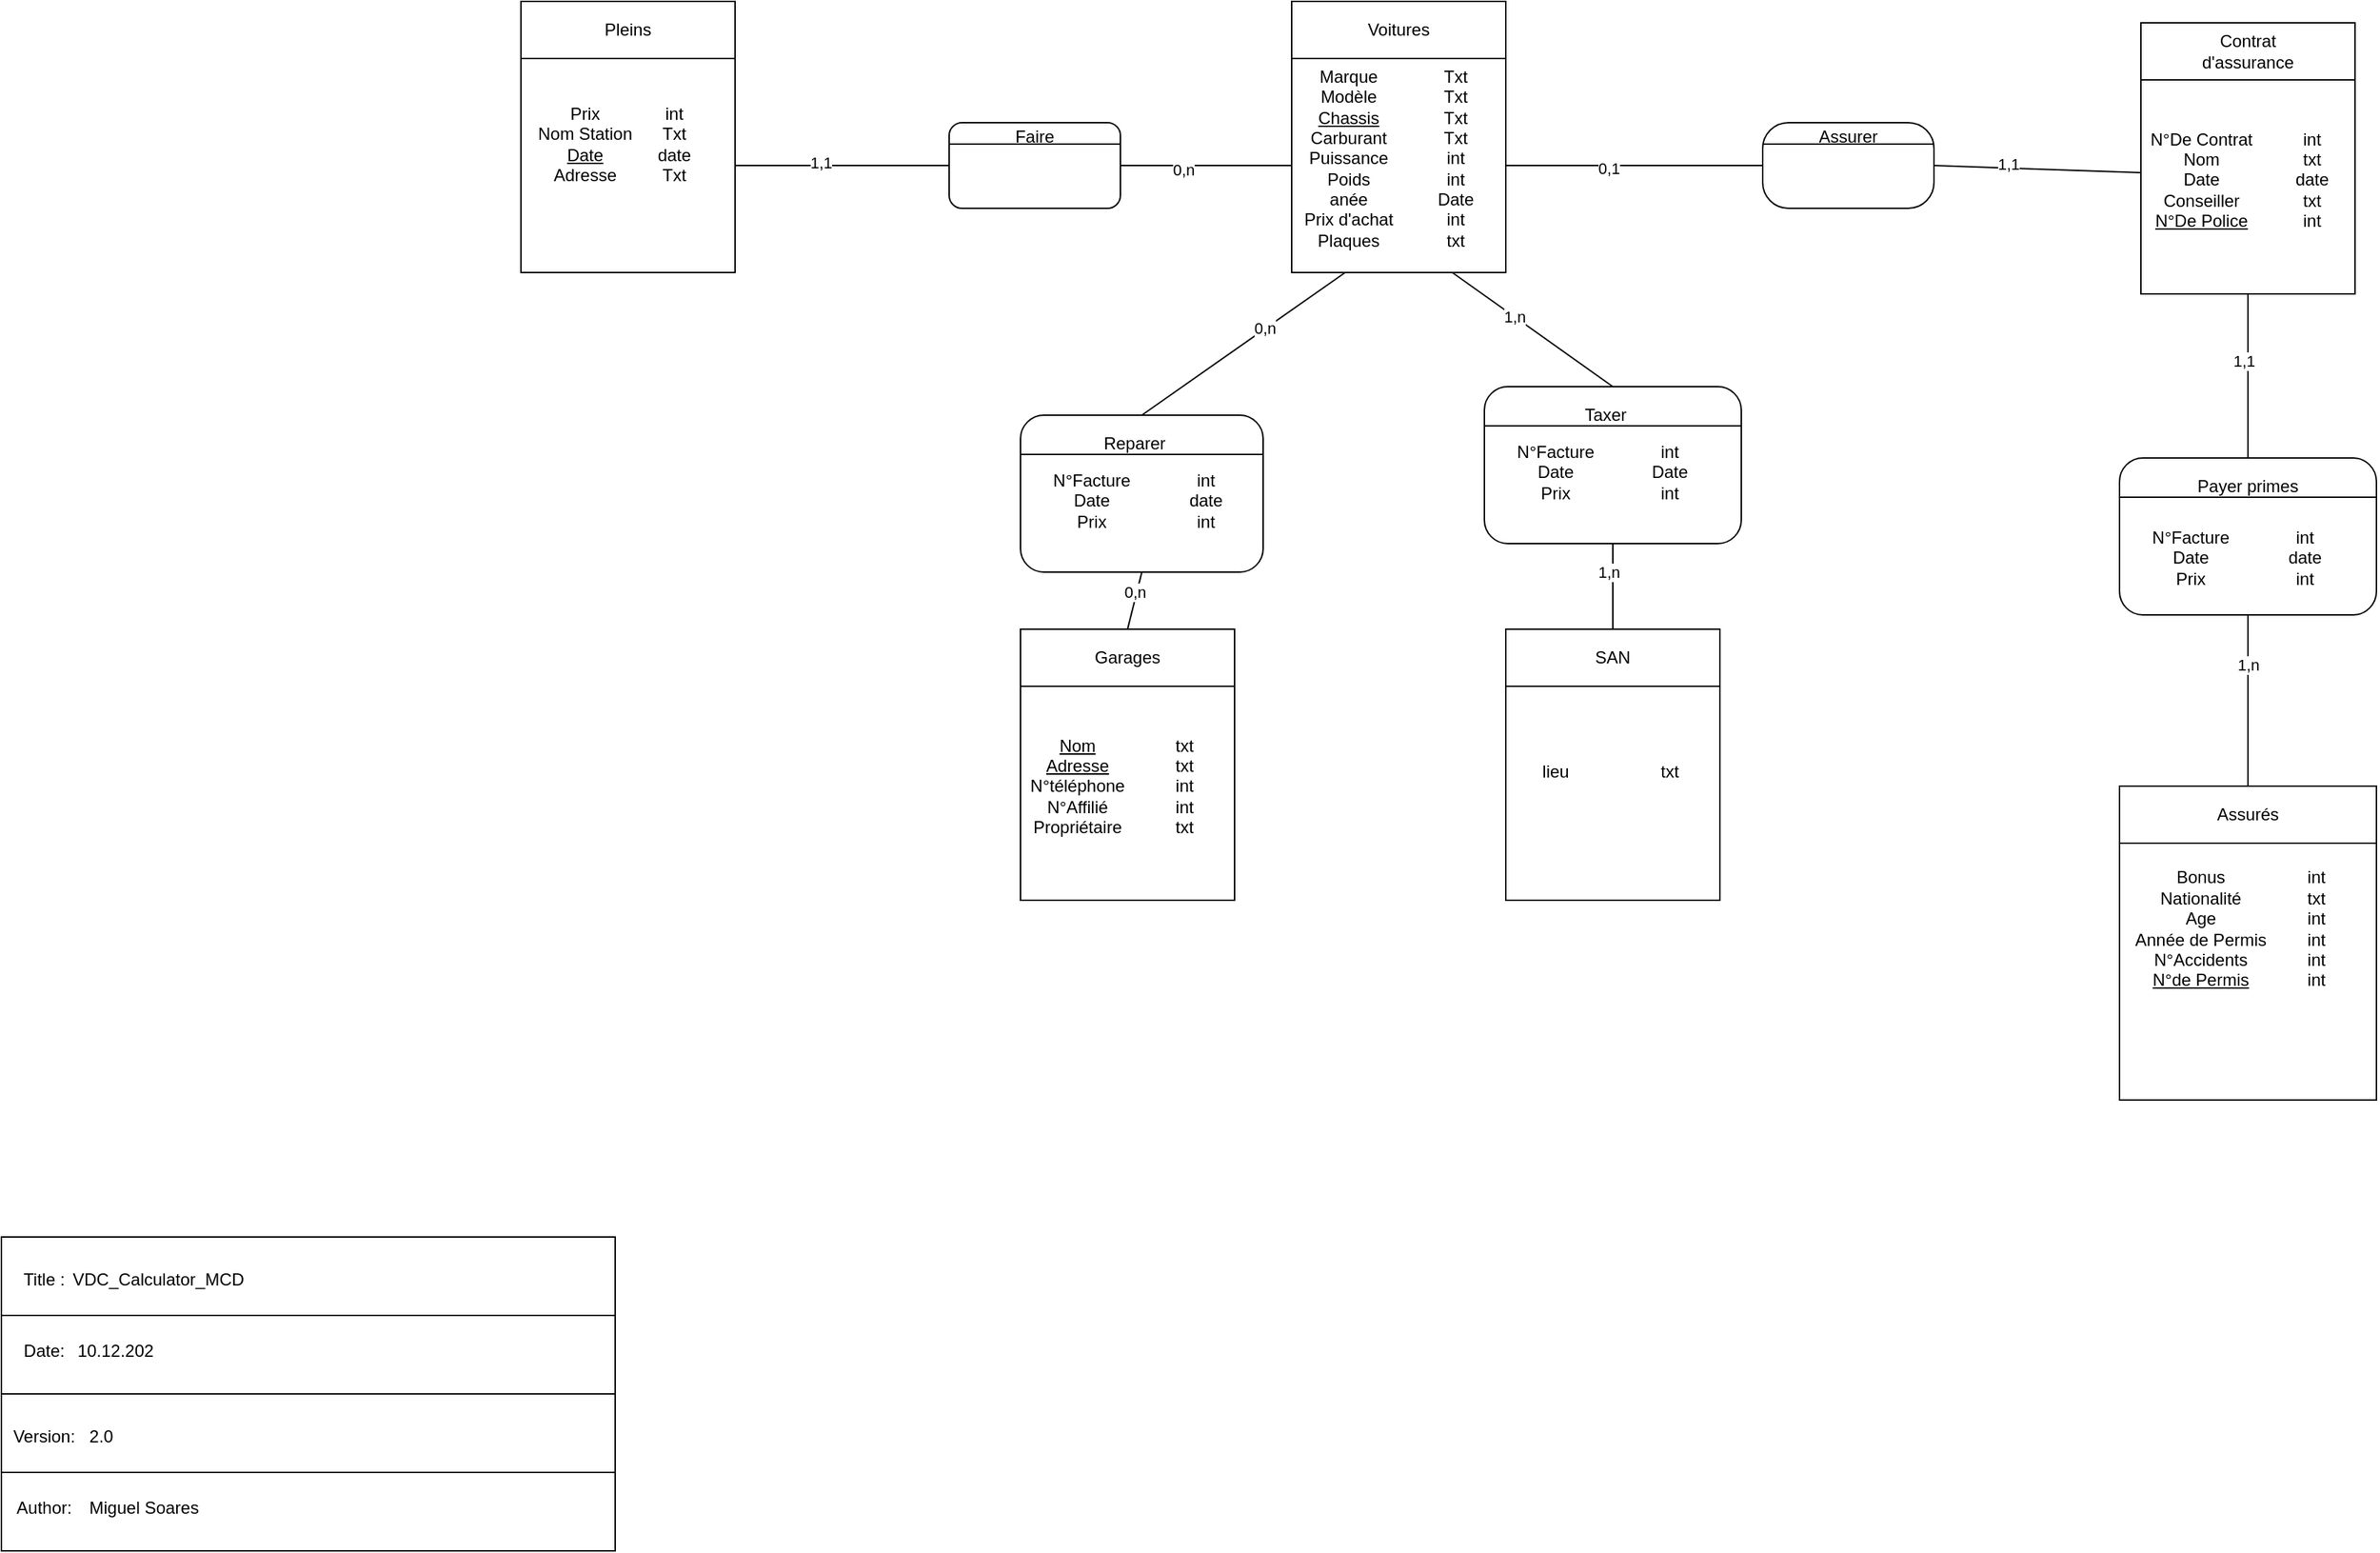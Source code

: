 <mxfile version="13.9.9" type="device"><diagram id="tcXQnR14htsbILbAPi33" name="Page-1"><mxGraphModel dx="4508" dy="1612" grid="0" gridSize="10" guides="1" tooltips="1" connect="1" arrows="1" fold="1" page="1" pageScale="1" pageWidth="2336" pageHeight="1654" math="0" shadow="0"><root><mxCell id="0"/><mxCell id="1" parent="0"/><mxCell id="4NzVkkTKvKwCWkblC4qR-2" value="" style="group" vertex="1" connectable="0" parent="1"><mxGeometry x="-705" y="867" width="180" height="220" as="geometry"/></mxCell><mxCell id="4NzVkkTKvKwCWkblC4qR-3" value="" style="whiteSpace=wrap;html=1;aspect=fixed;" vertex="1" parent="4NzVkkTKvKwCWkblC4qR-2"><mxGeometry y="40" width="180" height="180" as="geometry"/></mxCell><mxCell id="4NzVkkTKvKwCWkblC4qR-4" value="" style="rounded=0;whiteSpace=wrap;html=1;" vertex="1" parent="4NzVkkTKvKwCWkblC4qR-2"><mxGeometry width="180" height="40" as="geometry"/></mxCell><mxCell id="4NzVkkTKvKwCWkblC4qR-5" value="Assurés" style="text;html=1;strokeColor=none;fillColor=none;align=center;verticalAlign=middle;whiteSpace=wrap;rounded=0;" vertex="1" parent="4NzVkkTKvKwCWkblC4qR-2"><mxGeometry x="66" y="10" width="48" height="20" as="geometry"/></mxCell><mxCell id="4NzVkkTKvKwCWkblC4qR-6" value="Bonus&lt;br&gt;Nationalité&lt;br&gt;Age&lt;br&gt;Année de Permis&lt;br&gt;N°Accidents&lt;br&gt;&lt;u&gt;N°de Permis&lt;/u&gt;" style="text;html=1;strokeColor=none;fillColor=none;align=center;verticalAlign=middle;whiteSpace=wrap;rounded=0;" vertex="1" parent="4NzVkkTKvKwCWkblC4qR-2"><mxGeometry y="90" width="114" height="20" as="geometry"/></mxCell><mxCell id="4NzVkkTKvKwCWkblC4qR-7" value="int&lt;br&gt;txt&lt;br&gt;int&lt;br&gt;int&lt;br&gt;int&lt;br&gt;int" style="text;html=1;strokeColor=none;fillColor=none;align=center;verticalAlign=middle;whiteSpace=wrap;rounded=0;" vertex="1" parent="4NzVkkTKvKwCWkblC4qR-2"><mxGeometry x="114" y="90" width="48" height="20" as="geometry"/></mxCell><mxCell id="4NzVkkTKvKwCWkblC4qR-8" value="" style="group" vertex="1" connectable="0" parent="1"><mxGeometry x="-1135" y="757" width="150" height="190" as="geometry"/></mxCell><mxCell id="4NzVkkTKvKwCWkblC4qR-9" value="" style="whiteSpace=wrap;html=1;aspect=fixed;" vertex="1" parent="4NzVkkTKvKwCWkblC4qR-8"><mxGeometry y="40" width="150" height="150" as="geometry"/></mxCell><mxCell id="4NzVkkTKvKwCWkblC4qR-10" value="" style="rounded=0;whiteSpace=wrap;html=1;" vertex="1" parent="4NzVkkTKvKwCWkblC4qR-8"><mxGeometry width="150" height="40" as="geometry"/></mxCell><mxCell id="4NzVkkTKvKwCWkblC4qR-11" value="SAN" style="text;html=1;strokeColor=none;fillColor=none;align=center;verticalAlign=middle;whiteSpace=wrap;rounded=0;" vertex="1" parent="4NzVkkTKvKwCWkblC4qR-8"><mxGeometry x="55" y="10" width="40" height="20" as="geometry"/></mxCell><mxCell id="4NzVkkTKvKwCWkblC4qR-12" value="lieu" style="text;html=1;strokeColor=none;fillColor=none;align=center;verticalAlign=middle;whiteSpace=wrap;rounded=0;" vertex="1" parent="4NzVkkTKvKwCWkblC4qR-8"><mxGeometry x="15" y="90" width="40" height="20" as="geometry"/></mxCell><mxCell id="4NzVkkTKvKwCWkblC4qR-13" value="txt" style="text;html=1;strokeColor=none;fillColor=none;align=center;verticalAlign=middle;whiteSpace=wrap;rounded=0;" vertex="1" parent="4NzVkkTKvKwCWkblC4qR-8"><mxGeometry x="95" y="90" width="40" height="20" as="geometry"/></mxCell><mxCell id="4NzVkkTKvKwCWkblC4qR-14" value="" style="group" vertex="1" connectable="0" parent="1"><mxGeometry x="-1825" y="317" width="150" height="190" as="geometry"/></mxCell><mxCell id="4NzVkkTKvKwCWkblC4qR-15" value="" style="whiteSpace=wrap;html=1;aspect=fixed;" vertex="1" parent="4NzVkkTKvKwCWkblC4qR-14"><mxGeometry y="40" width="150" height="150" as="geometry"/></mxCell><mxCell id="4NzVkkTKvKwCWkblC4qR-16" value="" style="rounded=0;whiteSpace=wrap;html=1;" vertex="1" parent="4NzVkkTKvKwCWkblC4qR-14"><mxGeometry width="150" height="40" as="geometry"/></mxCell><mxCell id="4NzVkkTKvKwCWkblC4qR-17" value="Pleins" style="text;html=1;strokeColor=none;fillColor=none;align=center;verticalAlign=middle;whiteSpace=wrap;rounded=0;" vertex="1" parent="4NzVkkTKvKwCWkblC4qR-14"><mxGeometry x="55" y="10" width="40" height="20" as="geometry"/></mxCell><mxCell id="4NzVkkTKvKwCWkblC4qR-18" value="Prix&lt;br&gt;Nom Station&lt;br&gt;&lt;u&gt;Date&lt;/u&gt;&lt;br&gt;Adresse" style="text;html=1;strokeColor=none;fillColor=none;align=center;verticalAlign=middle;whiteSpace=wrap;rounded=0;" vertex="1" parent="4NzVkkTKvKwCWkblC4qR-14"><mxGeometry x="10" y="90" width="70" height="20" as="geometry"/></mxCell><mxCell id="4NzVkkTKvKwCWkblC4qR-19" value="int&lt;br&gt;Txt&lt;br&gt;date&lt;br&gt;Txt" style="text;html=1;strokeColor=none;fillColor=none;align=center;verticalAlign=middle;whiteSpace=wrap;rounded=0;" vertex="1" parent="4NzVkkTKvKwCWkblC4qR-14"><mxGeometry x="80" y="90" width="55" height="20" as="geometry"/></mxCell><mxCell id="4NzVkkTKvKwCWkblC4qR-20" value="" style="group" vertex="1" connectable="0" parent="1"><mxGeometry x="-1475" y="757" width="150" height="190" as="geometry"/></mxCell><mxCell id="4NzVkkTKvKwCWkblC4qR-21" value="" style="whiteSpace=wrap;html=1;aspect=fixed;" vertex="1" parent="4NzVkkTKvKwCWkblC4qR-20"><mxGeometry y="40" width="150" height="150" as="geometry"/></mxCell><mxCell id="4NzVkkTKvKwCWkblC4qR-22" value="" style="rounded=0;whiteSpace=wrap;html=1;" vertex="1" parent="4NzVkkTKvKwCWkblC4qR-20"><mxGeometry width="150" height="40" as="geometry"/></mxCell><mxCell id="4NzVkkTKvKwCWkblC4qR-23" value="Garages" style="text;html=1;strokeColor=none;fillColor=none;align=center;verticalAlign=middle;whiteSpace=wrap;rounded=0;" vertex="1" parent="4NzVkkTKvKwCWkblC4qR-20"><mxGeometry x="55" y="10" width="40" height="20" as="geometry"/></mxCell><mxCell id="4NzVkkTKvKwCWkblC4qR-24" value="&lt;u&gt;Nom&lt;/u&gt;&lt;br&gt;&lt;u&gt;Adresse&lt;/u&gt;&lt;br&gt;N°téléphone&lt;br&gt;N°Affilié&lt;br&gt;Propriétaire" style="text;html=1;strokeColor=none;fillColor=none;align=center;verticalAlign=middle;whiteSpace=wrap;rounded=0;" vertex="1" parent="4NzVkkTKvKwCWkblC4qR-20"><mxGeometry x="20" y="100" width="40" height="20" as="geometry"/></mxCell><mxCell id="4NzVkkTKvKwCWkblC4qR-25" value="txt&lt;br&gt;txt&lt;br&gt;int&lt;br&gt;int&lt;br&gt;txt" style="text;html=1;strokeColor=none;fillColor=none;align=center;verticalAlign=middle;whiteSpace=wrap;rounded=0;" vertex="1" parent="4NzVkkTKvKwCWkblC4qR-20"><mxGeometry x="95" y="100" width="40" height="20" as="geometry"/></mxCell><mxCell id="4NzVkkTKvKwCWkblC4qR-26" value="" style="group" vertex="1" connectable="0" parent="1"><mxGeometry x="-1285" y="317" width="150" height="190" as="geometry"/></mxCell><mxCell id="4NzVkkTKvKwCWkblC4qR-27" value="" style="whiteSpace=wrap;html=1;aspect=fixed;" vertex="1" parent="4NzVkkTKvKwCWkblC4qR-26"><mxGeometry y="40" width="150" height="150" as="geometry"/></mxCell><mxCell id="4NzVkkTKvKwCWkblC4qR-28" value="" style="rounded=0;whiteSpace=wrap;html=1;" vertex="1" parent="4NzVkkTKvKwCWkblC4qR-26"><mxGeometry width="150" height="40" as="geometry"/></mxCell><mxCell id="4NzVkkTKvKwCWkblC4qR-29" value="Voitures" style="text;html=1;strokeColor=none;fillColor=none;align=center;verticalAlign=middle;whiteSpace=wrap;rounded=0;" vertex="1" parent="4NzVkkTKvKwCWkblC4qR-26"><mxGeometry x="55" y="10" width="40" height="20" as="geometry"/></mxCell><mxCell id="4NzVkkTKvKwCWkblC4qR-30" value="Marque&lt;br&gt;Modèle&lt;br&gt;&lt;u&gt;Chassis&lt;br&gt;&lt;/u&gt;Carburant&lt;br&gt;Puissance&lt;br&gt;Poids&lt;br&gt;anée&lt;br&gt;Prix d'achat&lt;br&gt;Plaques" style="text;html=1;strokeColor=none;fillColor=none;align=center;verticalAlign=middle;whiteSpace=wrap;rounded=0;" vertex="1" parent="4NzVkkTKvKwCWkblC4qR-26"><mxGeometry y="100" width="80" height="20" as="geometry"/></mxCell><mxCell id="4NzVkkTKvKwCWkblC4qR-31" value="Txt&lt;br&gt;Txt&lt;br&gt;Txt&lt;br&gt;Txt&lt;br&gt;int&lt;br&gt;int&lt;br&gt;Date&lt;br&gt;int&lt;br&gt;txt" style="text;html=1;strokeColor=none;fillColor=none;align=center;verticalAlign=middle;whiteSpace=wrap;rounded=0;" vertex="1" parent="4NzVkkTKvKwCWkblC4qR-26"><mxGeometry x="95" y="100" width="40" height="20" as="geometry"/></mxCell><mxCell id="4NzVkkTKvKwCWkblC4qR-32" value="" style="group" vertex="1" connectable="0" parent="1"><mxGeometry x="-690" y="332" width="150" height="190" as="geometry"/></mxCell><mxCell id="4NzVkkTKvKwCWkblC4qR-33" value="" style="whiteSpace=wrap;html=1;aspect=fixed;" vertex="1" parent="4NzVkkTKvKwCWkblC4qR-32"><mxGeometry y="40" width="150" height="150" as="geometry"/></mxCell><mxCell id="4NzVkkTKvKwCWkblC4qR-34" value="" style="rounded=0;whiteSpace=wrap;html=1;" vertex="1" parent="4NzVkkTKvKwCWkblC4qR-32"><mxGeometry width="150" height="40" as="geometry"/></mxCell><mxCell id="4NzVkkTKvKwCWkblC4qR-35" value="Contrat d'assurance" style="text;html=1;strokeColor=none;fillColor=none;align=center;verticalAlign=middle;whiteSpace=wrap;rounded=0;" vertex="1" parent="4NzVkkTKvKwCWkblC4qR-32"><mxGeometry x="55" y="10" width="40" height="20" as="geometry"/></mxCell><mxCell id="4NzVkkTKvKwCWkblC4qR-36" value="N°De Contrat&lt;br&gt;Nom&lt;br&gt;Date&lt;br&gt;Conseiller&lt;br&gt;&lt;u&gt;N°De Police&lt;/u&gt;" style="text;html=1;strokeColor=none;fillColor=none;align=center;verticalAlign=middle;whiteSpace=wrap;rounded=0;" vertex="1" parent="4NzVkkTKvKwCWkblC4qR-32"><mxGeometry y="100" width="85" height="20" as="geometry"/></mxCell><mxCell id="4NzVkkTKvKwCWkblC4qR-37" value="int&lt;br&gt;txt&lt;br&gt;date&lt;br&gt;txt&lt;br&gt;int" style="text;html=1;strokeColor=none;fillColor=none;align=center;verticalAlign=middle;whiteSpace=wrap;rounded=0;" vertex="1" parent="4NzVkkTKvKwCWkblC4qR-32"><mxGeometry x="100" y="100" width="40" height="20" as="geometry"/></mxCell><mxCell id="4NzVkkTKvKwCWkblC4qR-38" value="" style="rounded=1;whiteSpace=wrap;html=1;arcSize=30;" vertex="1" parent="1"><mxGeometry x="-955" y="402" width="120" height="60" as="geometry"/></mxCell><mxCell id="4NzVkkTKvKwCWkblC4qR-39" value="" style="endArrow=none;html=1;entryX=0;entryY=0.5;entryDx=0;entryDy=0;exitX=1;exitY=0.5;exitDx=0;exitDy=0;" edge="1" parent="1" source="4NzVkkTKvKwCWkblC4qR-27" target="4NzVkkTKvKwCWkblC4qR-38"><mxGeometry width="50" height="50" relative="1" as="geometry"><mxPoint x="-1075" y="647" as="sourcePoint"/><mxPoint x="-1025" y="597" as="targetPoint"/></mxGeometry></mxCell><mxCell id="4NzVkkTKvKwCWkblC4qR-40" value="0,1" style="edgeLabel;html=1;align=center;verticalAlign=middle;resizable=0;points=[];" vertex="1" connectable="0" parent="4NzVkkTKvKwCWkblC4qR-39"><mxGeometry x="-0.237" y="-2" relative="1" as="geometry"><mxPoint x="3" as="offset"/></mxGeometry></mxCell><mxCell id="4NzVkkTKvKwCWkblC4qR-41" value="" style="endArrow=none;html=1;entryX=0;entryY=0.25;entryDx=0;entryDy=0;exitX=1;exitY=0.5;exitDx=0;exitDy=0;" edge="1" parent="1" source="4NzVkkTKvKwCWkblC4qR-38" target="4NzVkkTKvKwCWkblC4qR-36"><mxGeometry width="50" height="50" relative="1" as="geometry"><mxPoint x="-775" y="547" as="sourcePoint"/><mxPoint x="-725" y="497" as="targetPoint"/></mxGeometry></mxCell><mxCell id="4NzVkkTKvKwCWkblC4qR-42" value="1,1" style="edgeLabel;html=1;align=center;verticalAlign=middle;resizable=0;points=[];" vertex="1" connectable="0" parent="4NzVkkTKvKwCWkblC4qR-41"><mxGeometry x="-0.284" y="3" relative="1" as="geometry"><mxPoint as="offset"/></mxGeometry></mxCell><mxCell id="4NzVkkTKvKwCWkblC4qR-43" value="" style="endArrow=none;html=1;entryX=0.5;entryY=1;entryDx=0;entryDy=0;exitX=0.5;exitY=0;exitDx=0;exitDy=0;" edge="1" parent="1" source="4NzVkkTKvKwCWkblC4qR-66" target="4NzVkkTKvKwCWkblC4qR-33"><mxGeometry width="50" height="50" relative="1" as="geometry"><mxPoint x="-615" y="657" as="sourcePoint"/><mxPoint x="-695" y="637" as="targetPoint"/></mxGeometry></mxCell><mxCell id="4NzVkkTKvKwCWkblC4qR-44" value="1,1" style="edgeLabel;html=1;align=center;verticalAlign=middle;resizable=0;points=[];" vertex="1" connectable="0" parent="4NzVkkTKvKwCWkblC4qR-43"><mxGeometry x="0.185" y="3" relative="1" as="geometry"><mxPoint as="offset"/></mxGeometry></mxCell><mxCell id="4NzVkkTKvKwCWkblC4qR-45" value="" style="endArrow=none;html=1;entryX=0.5;entryY=1;entryDx=0;entryDy=0;exitX=0.5;exitY=0;exitDx=0;exitDy=0;" edge="1" parent="1" source="4NzVkkTKvKwCWkblC4qR-4" target="4NzVkkTKvKwCWkblC4qR-66"><mxGeometry width="50" height="50" relative="1" as="geometry"><mxPoint x="-885" y="727" as="sourcePoint"/><mxPoint x="-615" y="717" as="targetPoint"/></mxGeometry></mxCell><mxCell id="4NzVkkTKvKwCWkblC4qR-46" value="1,n" style="edgeLabel;html=1;align=center;verticalAlign=middle;resizable=0;points=[];" vertex="1" connectable="0" parent="4NzVkkTKvKwCWkblC4qR-45"><mxGeometry x="0.427" relative="1" as="geometry"><mxPoint as="offset"/></mxGeometry></mxCell><mxCell id="4NzVkkTKvKwCWkblC4qR-47" value="" style="rounded=1;whiteSpace=wrap;html=1;" vertex="1" parent="1"><mxGeometry x="-1475" y="607" width="170" height="110" as="geometry"/></mxCell><mxCell id="4NzVkkTKvKwCWkblC4qR-48" value="" style="endArrow=none;html=1;entryX=0.25;entryY=1;entryDx=0;entryDy=0;exitX=0.5;exitY=0;exitDx=0;exitDy=0;" edge="1" parent="1" source="4NzVkkTKvKwCWkblC4qR-47" target="4NzVkkTKvKwCWkblC4qR-27"><mxGeometry width="50" height="50" relative="1" as="geometry"><mxPoint x="-1435" y="557" as="sourcePoint"/><mxPoint x="-1385" y="507" as="targetPoint"/></mxGeometry></mxCell><mxCell id="4NzVkkTKvKwCWkblC4qR-49" value="0,n" style="edgeLabel;html=1;align=center;verticalAlign=middle;resizable=0;points=[];" vertex="1" connectable="0" parent="4NzVkkTKvKwCWkblC4qR-48"><mxGeometry x="0.211" y="1" relative="1" as="geometry"><mxPoint as="offset"/></mxGeometry></mxCell><mxCell id="4NzVkkTKvKwCWkblC4qR-50" value="" style="endArrow=none;html=1;entryX=0.5;entryY=1;entryDx=0;entryDy=0;exitX=0.5;exitY=0;exitDx=0;exitDy=0;" edge="1" parent="1" source="4NzVkkTKvKwCWkblC4qR-22" target="4NzVkkTKvKwCWkblC4qR-47"><mxGeometry width="50" height="50" relative="1" as="geometry"><mxPoint x="-1635" y="757" as="sourcePoint"/><mxPoint x="-1585" y="707" as="targetPoint"/></mxGeometry></mxCell><mxCell id="4NzVkkTKvKwCWkblC4qR-51" value="0,n" style="edgeLabel;html=1;align=center;verticalAlign=middle;resizable=0;points=[];" vertex="1" connectable="0" parent="4NzVkkTKvKwCWkblC4qR-50"><mxGeometry x="0.286" y="2" relative="1" as="geometry"><mxPoint as="offset"/></mxGeometry></mxCell><mxCell id="4NzVkkTKvKwCWkblC4qR-52" value="" style="endArrow=none;html=1;entryX=0.75;entryY=1;entryDx=0;entryDy=0;exitX=0.5;exitY=0;exitDx=0;exitDy=0;" edge="1" parent="1" source="4NzVkkTKvKwCWkblC4qR-89" target="4NzVkkTKvKwCWkblC4qR-27"><mxGeometry width="50" height="50" relative="1" as="geometry"><mxPoint x="-1185" y="627" as="sourcePoint"/><mxPoint x="-1135" y="577" as="targetPoint"/><Array as="points"/></mxGeometry></mxCell><mxCell id="4NzVkkTKvKwCWkblC4qR-53" value="1,n" style="edgeLabel;html=1;align=center;verticalAlign=middle;resizable=0;points=[];" vertex="1" connectable="0" parent="4NzVkkTKvKwCWkblC4qR-52"><mxGeometry x="0.228" relative="1" as="geometry"><mxPoint as="offset"/></mxGeometry></mxCell><mxCell id="4NzVkkTKvKwCWkblC4qR-54" value="" style="endArrow=none;html=1;entryX=0.5;entryY=1;entryDx=0;entryDy=0;exitX=0.5;exitY=0;exitDx=0;exitDy=0;" edge="1" parent="1" source="4NzVkkTKvKwCWkblC4qR-10" target="4NzVkkTKvKwCWkblC4qR-89"><mxGeometry width="50" height="50" relative="1" as="geometry"><mxPoint x="-1225" y="737" as="sourcePoint"/><mxPoint x="-1175" y="687" as="targetPoint"/></mxGeometry></mxCell><mxCell id="4NzVkkTKvKwCWkblC4qR-55" value="1,n" style="edgeLabel;html=1;align=center;verticalAlign=middle;resizable=0;points=[];" vertex="1" connectable="0" parent="4NzVkkTKvKwCWkblC4qR-54"><mxGeometry x="0.333" y="3" relative="1" as="geometry"><mxPoint as="offset"/></mxGeometry></mxCell><mxCell id="4NzVkkTKvKwCWkblC4qR-56" value="" style="rounded=1;whiteSpace=wrap;html=1;" vertex="1" parent="1"><mxGeometry x="-1525" y="402" width="120" height="60" as="geometry"/></mxCell><mxCell id="4NzVkkTKvKwCWkblC4qR-57" value="" style="endArrow=none;html=1;entryX=0;entryY=0.5;entryDx=0;entryDy=0;" edge="1" parent="1" source="4NzVkkTKvKwCWkblC4qR-15" target="4NzVkkTKvKwCWkblC4qR-56"><mxGeometry width="50" height="50" relative="1" as="geometry"><mxPoint x="-1615" y="467" as="sourcePoint"/><mxPoint x="-1565" y="417" as="targetPoint"/></mxGeometry></mxCell><mxCell id="4NzVkkTKvKwCWkblC4qR-58" value="1,1" style="edgeLabel;html=1;align=center;verticalAlign=middle;resizable=0;points=[];" vertex="1" connectable="0" parent="4NzVkkTKvKwCWkblC4qR-57"><mxGeometry x="-0.2" y="2" relative="1" as="geometry"><mxPoint as="offset"/></mxGeometry></mxCell><mxCell id="4NzVkkTKvKwCWkblC4qR-59" value="" style="endArrow=none;html=1;entryX=0;entryY=0.5;entryDx=0;entryDy=0;exitX=1;exitY=0.5;exitDx=0;exitDy=0;" edge="1" parent="1" source="4NzVkkTKvKwCWkblC4qR-56" target="4NzVkkTKvKwCWkblC4qR-27"><mxGeometry width="50" height="50" relative="1" as="geometry"><mxPoint x="-1425" y="547" as="sourcePoint"/><mxPoint x="-1375" y="497" as="targetPoint"/></mxGeometry></mxCell><mxCell id="4NzVkkTKvKwCWkblC4qR-60" value="0,n" style="edgeLabel;html=1;align=center;verticalAlign=middle;resizable=0;points=[];" vertex="1" connectable="0" parent="4NzVkkTKvKwCWkblC4qR-59"><mxGeometry x="-0.277" y="-3" relative="1" as="geometry"><mxPoint as="offset"/></mxGeometry></mxCell><mxCell id="4NzVkkTKvKwCWkblC4qR-61" value="Reparer" style="text;html=1;strokeColor=none;fillColor=none;align=center;verticalAlign=middle;whiteSpace=wrap;rounded=0;" vertex="1" parent="1"><mxGeometry x="-1415" y="617" width="40" height="20" as="geometry"/></mxCell><mxCell id="4NzVkkTKvKwCWkblC4qR-62" value="" style="endArrow=none;html=1;entryX=1;entryY=0.25;entryDx=0;entryDy=0;exitX=0;exitY=0.25;exitDx=0;exitDy=0;" edge="1" parent="1" source="4NzVkkTKvKwCWkblC4qR-47" target="4NzVkkTKvKwCWkblC4qR-47"><mxGeometry width="50" height="50" relative="1" as="geometry"><mxPoint x="-1565" y="707" as="sourcePoint"/><mxPoint x="-1515" y="657" as="targetPoint"/></mxGeometry></mxCell><mxCell id="4NzVkkTKvKwCWkblC4qR-63" value="N°Facture&lt;br&gt;Date&lt;br&gt;Prix" style="text;html=1;strokeColor=none;fillColor=none;align=center;verticalAlign=middle;whiteSpace=wrap;rounded=0;" vertex="1" parent="1"><mxGeometry x="-1445" y="657" width="40" height="20" as="geometry"/></mxCell><mxCell id="4NzVkkTKvKwCWkblC4qR-64" value="int&lt;br&gt;date&lt;br&gt;int" style="text;html=1;strokeColor=none;fillColor=none;align=center;verticalAlign=middle;whiteSpace=wrap;rounded=0;" vertex="1" parent="1"><mxGeometry x="-1365" y="657" width="40" height="20" as="geometry"/></mxCell><mxCell id="4NzVkkTKvKwCWkblC4qR-65" value="" style="group" vertex="1" connectable="0" parent="1"><mxGeometry x="-705" y="637" width="180" height="110" as="geometry"/></mxCell><mxCell id="4NzVkkTKvKwCWkblC4qR-66" value="" style="rounded=1;whiteSpace=wrap;html=1;" vertex="1" parent="4NzVkkTKvKwCWkblC4qR-65"><mxGeometry width="180" height="110" as="geometry"/></mxCell><mxCell id="4NzVkkTKvKwCWkblC4qR-67" value="int&lt;br&gt;date&lt;br&gt;int" style="text;html=1;strokeColor=none;fillColor=none;align=center;verticalAlign=middle;whiteSpace=wrap;rounded=0;" vertex="1" parent="4NzVkkTKvKwCWkblC4qR-65"><mxGeometry x="110" y="60" width="40" height="20" as="geometry"/></mxCell><mxCell id="4NzVkkTKvKwCWkblC4qR-68" value="N°Facture&lt;br&gt;Date&lt;br&gt;Prix" style="text;html=1;strokeColor=none;fillColor=none;align=center;verticalAlign=middle;whiteSpace=wrap;rounded=0;" vertex="1" parent="4NzVkkTKvKwCWkblC4qR-65"><mxGeometry x="30" y="60" width="40" height="20" as="geometry"/></mxCell><mxCell id="4NzVkkTKvKwCWkblC4qR-69" value="Payer primes" style="text;html=1;strokeColor=none;fillColor=none;align=center;verticalAlign=middle;whiteSpace=wrap;rounded=0;" vertex="1" parent="4NzVkkTKvKwCWkblC4qR-65"><mxGeometry x="45" y="10" width="90" height="20" as="geometry"/></mxCell><mxCell id="4NzVkkTKvKwCWkblC4qR-70" value="" style="endArrow=none;html=1;entryX=1;entryY=0.25;entryDx=0;entryDy=0;exitX=0;exitY=0.25;exitDx=0;exitDy=0;" edge="1" parent="4NzVkkTKvKwCWkblC4qR-65" source="4NzVkkTKvKwCWkblC4qR-66" target="4NzVkkTKvKwCWkblC4qR-66"><mxGeometry width="50" height="50" relative="1" as="geometry"><mxPoint x="-160" y="100" as="sourcePoint"/><mxPoint x="-110" y="50" as="targetPoint"/></mxGeometry></mxCell><mxCell id="4NzVkkTKvKwCWkblC4qR-71" value="Faire" style="text;html=1;strokeColor=none;fillColor=none;align=center;verticalAlign=middle;whiteSpace=wrap;rounded=0;" vertex="1" parent="1"><mxGeometry x="-1485" y="402" width="40" height="20" as="geometry"/></mxCell><mxCell id="4NzVkkTKvKwCWkblC4qR-72" value="Assurer" style="text;html=1;strokeColor=none;fillColor=none;align=center;verticalAlign=middle;whiteSpace=wrap;rounded=0;" vertex="1" parent="1"><mxGeometry x="-915" y="402" width="40" height="20" as="geometry"/></mxCell><mxCell id="4NzVkkTKvKwCWkblC4qR-73" value="" style="endArrow=none;html=1;entryX=1;entryY=0.25;entryDx=0;entryDy=0;exitX=0;exitY=0.25;exitDx=0;exitDy=0;" edge="1" parent="1" source="4NzVkkTKvKwCWkblC4qR-56" target="4NzVkkTKvKwCWkblC4qR-56"><mxGeometry width="50" height="50" relative="1" as="geometry"><mxPoint x="-1575" y="637" as="sourcePoint"/><mxPoint x="-1525" y="587" as="targetPoint"/></mxGeometry></mxCell><mxCell id="4NzVkkTKvKwCWkblC4qR-74" value="" style="endArrow=none;html=1;entryX=1;entryY=0.25;entryDx=0;entryDy=0;exitX=0;exitY=0.25;exitDx=0;exitDy=0;" edge="1" parent="1" source="4NzVkkTKvKwCWkblC4qR-38" target="4NzVkkTKvKwCWkblC4qR-38"><mxGeometry width="50" height="50" relative="1" as="geometry"><mxPoint x="-865" y="547" as="sourcePoint"/><mxPoint x="-815" y="497" as="targetPoint"/></mxGeometry></mxCell><mxCell id="4NzVkkTKvKwCWkblC4qR-75" value="" style="rounded=0;whiteSpace=wrap;html=1;" vertex="1" parent="1"><mxGeometry x="-2189" y="1183" width="430" height="220" as="geometry"/></mxCell><mxCell id="4NzVkkTKvKwCWkblC4qR-76" value="" style="endArrow=none;html=1;entryX=1;entryY=0.25;entryDx=0;entryDy=0;exitX=0;exitY=0.25;exitDx=0;exitDy=0;" edge="1" parent="1" source="4NzVkkTKvKwCWkblC4qR-75" target="4NzVkkTKvKwCWkblC4qR-75"><mxGeometry width="50" height="50" relative="1" as="geometry"><mxPoint x="-2229" y="1143" as="sourcePoint"/><mxPoint x="-2179" y="1093" as="targetPoint"/></mxGeometry></mxCell><mxCell id="4NzVkkTKvKwCWkblC4qR-77" value="" style="endArrow=none;html=1;entryX=1;entryY=0.5;entryDx=0;entryDy=0;exitX=0;exitY=0.5;exitDx=0;exitDy=0;" edge="1" parent="1" source="4NzVkkTKvKwCWkblC4qR-75" target="4NzVkkTKvKwCWkblC4qR-75"><mxGeometry width="50" height="50" relative="1" as="geometry"><mxPoint x="-2169" y="1113" as="sourcePoint"/><mxPoint x="-2119" y="1063" as="targetPoint"/></mxGeometry></mxCell><mxCell id="4NzVkkTKvKwCWkblC4qR-78" value="" style="endArrow=none;html=1;exitX=0;exitY=0.75;exitDx=0;exitDy=0;entryX=1;entryY=0.75;entryDx=0;entryDy=0;" edge="1" parent="1" source="4NzVkkTKvKwCWkblC4qR-75" target="4NzVkkTKvKwCWkblC4qR-75"><mxGeometry width="50" height="50" relative="1" as="geometry"><mxPoint x="-2139" y="1073" as="sourcePoint"/><mxPoint x="-2089" y="1023" as="targetPoint"/></mxGeometry></mxCell><mxCell id="4NzVkkTKvKwCWkblC4qR-79" value="Title :" style="text;html=1;strokeColor=none;fillColor=none;align=center;verticalAlign=middle;whiteSpace=wrap;rounded=0;" vertex="1" parent="1"><mxGeometry x="-2179" y="1203" width="40" height="20" as="geometry"/></mxCell><mxCell id="4NzVkkTKvKwCWkblC4qR-80" value="Author:" style="text;html=1;strokeColor=none;fillColor=none;align=center;verticalAlign=middle;whiteSpace=wrap;rounded=0;" vertex="1" parent="1"><mxGeometry x="-2179" y="1363" width="40" height="20" as="geometry"/></mxCell><mxCell id="4NzVkkTKvKwCWkblC4qR-81" value="Version:" style="text;html=1;strokeColor=none;fillColor=none;align=center;verticalAlign=middle;whiteSpace=wrap;rounded=0;" vertex="1" parent="1"><mxGeometry x="-2179" y="1313" width="40" height="20" as="geometry"/></mxCell><mxCell id="4NzVkkTKvKwCWkblC4qR-82" value="Date:" style="text;html=1;strokeColor=none;fillColor=none;align=center;verticalAlign=middle;whiteSpace=wrap;rounded=0;" vertex="1" parent="1"><mxGeometry x="-2179" y="1253" width="40" height="20" as="geometry"/></mxCell><mxCell id="4NzVkkTKvKwCWkblC4qR-83" value="VDC_Calculator_MCD" style="text;html=1;strokeColor=none;fillColor=none;align=center;verticalAlign=middle;whiteSpace=wrap;rounded=0;" vertex="1" parent="1"><mxGeometry x="-2099" y="1203" width="40" height="20" as="geometry"/></mxCell><mxCell id="4NzVkkTKvKwCWkblC4qR-84" value="10.12.202" style="text;html=1;strokeColor=none;fillColor=none;align=center;verticalAlign=middle;whiteSpace=wrap;rounded=0;" vertex="1" parent="1"><mxGeometry x="-2129" y="1253" width="40" height="20" as="geometry"/></mxCell><mxCell id="4NzVkkTKvKwCWkblC4qR-85" value="2.0" style="text;html=1;strokeColor=none;fillColor=none;align=center;verticalAlign=middle;whiteSpace=wrap;rounded=0;" vertex="1" parent="1"><mxGeometry x="-2139" y="1313" width="40" height="20" as="geometry"/></mxCell><mxCell id="4NzVkkTKvKwCWkblC4qR-86" value="Miguel Soares" style="text;html=1;strokeColor=none;fillColor=none;align=center;verticalAlign=middle;whiteSpace=wrap;rounded=0;" vertex="1" parent="1"><mxGeometry x="-2139" y="1363" width="100" height="20" as="geometry"/></mxCell><mxCell id="4NzVkkTKvKwCWkblC4qR-87" value="" style="group" vertex="1" connectable="0" parent="1"><mxGeometry x="-1150" y="587" width="180" height="110" as="geometry"/></mxCell><mxCell id="4NzVkkTKvKwCWkblC4qR-88" value="" style="group" vertex="1" connectable="0" parent="4NzVkkTKvKwCWkblC4qR-87"><mxGeometry width="180" height="110" as="geometry"/></mxCell><mxCell id="4NzVkkTKvKwCWkblC4qR-89" value="" style="rounded=1;whiteSpace=wrap;html=1;" vertex="1" parent="4NzVkkTKvKwCWkblC4qR-88"><mxGeometry width="180" height="110" as="geometry"/></mxCell><mxCell id="4NzVkkTKvKwCWkblC4qR-90" value="Taxer" style="text;html=1;strokeColor=none;fillColor=none;align=center;verticalAlign=middle;whiteSpace=wrap;rounded=0;" vertex="1" parent="4NzVkkTKvKwCWkblC4qR-88"><mxGeometry x="65" y="10" width="40" height="20" as="geometry"/></mxCell><mxCell id="4NzVkkTKvKwCWkblC4qR-91" value="int&lt;br&gt;Date&lt;br&gt;int" style="text;html=1;strokeColor=none;fillColor=none;align=center;verticalAlign=middle;whiteSpace=wrap;rounded=0;" vertex="1" parent="4NzVkkTKvKwCWkblC4qR-88"><mxGeometry x="110" y="50" width="40" height="20" as="geometry"/></mxCell><mxCell id="4NzVkkTKvKwCWkblC4qR-92" value="N°Facture&lt;br&gt;Date&lt;br&gt;Prix" style="text;html=1;strokeColor=none;fillColor=none;align=center;verticalAlign=middle;whiteSpace=wrap;rounded=0;" vertex="1" parent="4NzVkkTKvKwCWkblC4qR-88"><mxGeometry x="30" y="50" width="40" height="20" as="geometry"/></mxCell><mxCell id="4NzVkkTKvKwCWkblC4qR-93" value="" style="endArrow=none;html=1;entryX=1;entryY=0.25;entryDx=0;entryDy=0;exitX=0;exitY=0.25;exitDx=0;exitDy=0;" edge="1" parent="4NzVkkTKvKwCWkblC4qR-88" source="4NzVkkTKvKwCWkblC4qR-89" target="4NzVkkTKvKwCWkblC4qR-89"><mxGeometry width="50" height="50" relative="1" as="geometry"><mxPoint x="585" y="560" as="sourcePoint"/><mxPoint x="635" y="510" as="targetPoint"/></mxGeometry></mxCell></root></mxGraphModel></diagram></mxfile>